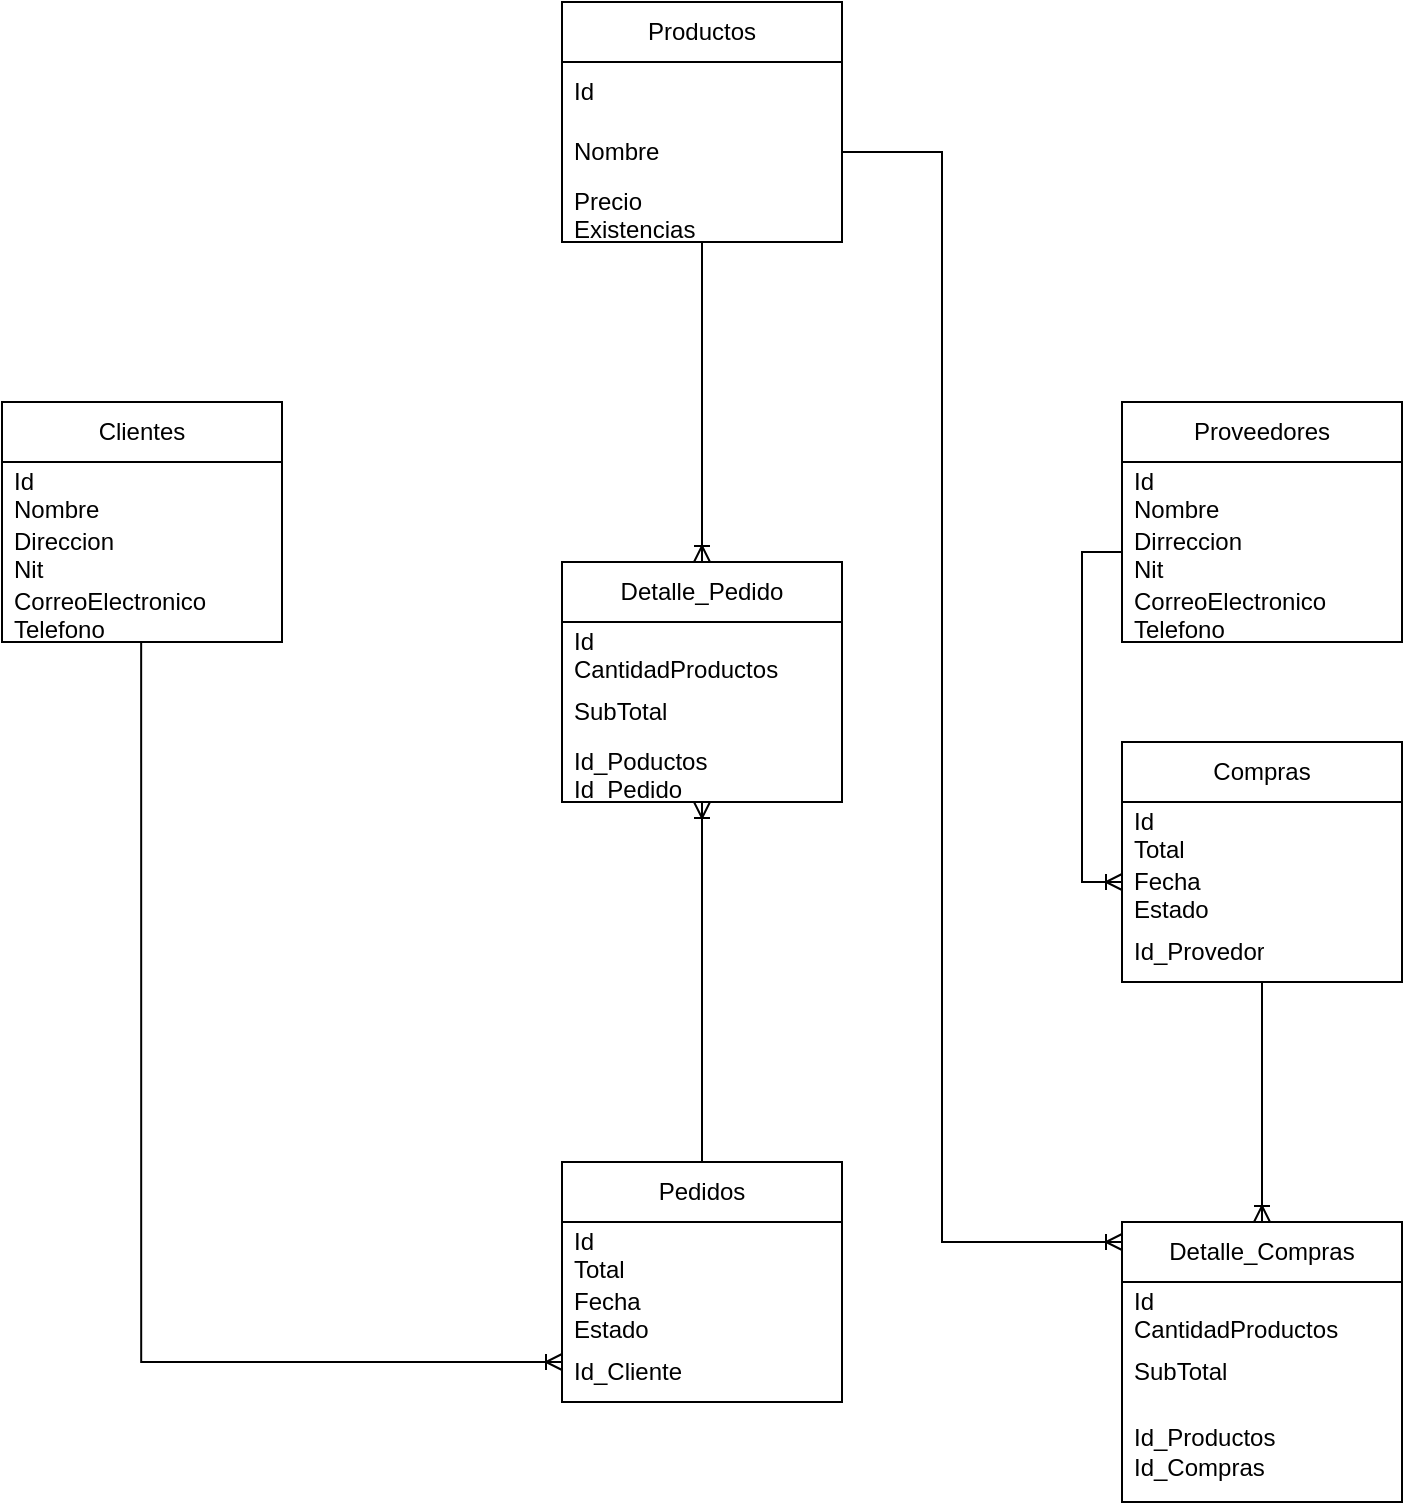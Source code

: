 <mxfile version="26.0.14">
  <diagram name="Página-1" id="nh3Sr4dBdeIbou2y9T9H">
    <mxGraphModel dx="1400" dy="759" grid="1" gridSize="10" guides="1" tooltips="1" connect="1" arrows="1" fold="1" page="1" pageScale="1" pageWidth="827" pageHeight="1169" math="0" shadow="0">
      <root>
        <mxCell id="0" />
        <mxCell id="1" parent="0" />
        <mxCell id="fdGbSLzudr2lG3SM0UwR-1" value="Clientes" style="swimlane;fontStyle=0;childLayout=stackLayout;horizontal=1;startSize=30;horizontalStack=0;resizeParent=1;resizeParentMax=0;resizeLast=0;collapsible=1;marginBottom=0;whiteSpace=wrap;html=1;" vertex="1" parent="1">
          <mxGeometry x="30" y="256" width="140" height="120" as="geometry" />
        </mxCell>
        <mxCell id="fdGbSLzudr2lG3SM0UwR-2" value="Id&lt;div&gt;Nombre&lt;/div&gt;" style="text;strokeColor=none;fillColor=none;align=left;verticalAlign=middle;spacingLeft=4;spacingRight=4;overflow=hidden;points=[[0,0.5],[1,0.5]];portConstraint=eastwest;rotatable=0;whiteSpace=wrap;html=1;" vertex="1" parent="fdGbSLzudr2lG3SM0UwR-1">
          <mxGeometry y="30" width="140" height="30" as="geometry" />
        </mxCell>
        <mxCell id="fdGbSLzudr2lG3SM0UwR-3" value="Direccion&lt;div&gt;Nit&lt;/div&gt;" style="text;strokeColor=none;fillColor=none;align=left;verticalAlign=middle;spacingLeft=4;spacingRight=4;overflow=hidden;points=[[0,0.5],[1,0.5]];portConstraint=eastwest;rotatable=0;whiteSpace=wrap;html=1;" vertex="1" parent="fdGbSLzudr2lG3SM0UwR-1">
          <mxGeometry y="60" width="140" height="30" as="geometry" />
        </mxCell>
        <mxCell id="fdGbSLzudr2lG3SM0UwR-4" value="CorreoElectronico&lt;div&gt;Telefono&lt;/div&gt;" style="text;strokeColor=none;fillColor=none;align=left;verticalAlign=middle;spacingLeft=4;spacingRight=4;overflow=hidden;points=[[0,0.5],[1,0.5]];portConstraint=eastwest;rotatable=0;whiteSpace=wrap;html=1;" vertex="1" parent="fdGbSLzudr2lG3SM0UwR-1">
          <mxGeometry y="90" width="140" height="30" as="geometry" />
        </mxCell>
        <mxCell id="fdGbSLzudr2lG3SM0UwR-5" value="Proveedores" style="swimlane;fontStyle=0;childLayout=stackLayout;horizontal=1;startSize=30;horizontalStack=0;resizeParent=1;resizeParentMax=0;resizeLast=0;collapsible=1;marginBottom=0;whiteSpace=wrap;html=1;" vertex="1" parent="1">
          <mxGeometry x="590" y="256" width="140" height="120" as="geometry" />
        </mxCell>
        <mxCell id="fdGbSLzudr2lG3SM0UwR-6" value="Id&lt;div&gt;Nombre&lt;/div&gt;" style="text;strokeColor=none;fillColor=none;align=left;verticalAlign=middle;spacingLeft=4;spacingRight=4;overflow=hidden;points=[[0,0.5],[1,0.5]];portConstraint=eastwest;rotatable=0;whiteSpace=wrap;html=1;" vertex="1" parent="fdGbSLzudr2lG3SM0UwR-5">
          <mxGeometry y="30" width="140" height="30" as="geometry" />
        </mxCell>
        <mxCell id="fdGbSLzudr2lG3SM0UwR-7" value="Dirreccion&lt;div&gt;Nit&lt;/div&gt;" style="text;strokeColor=none;fillColor=none;align=left;verticalAlign=middle;spacingLeft=4;spacingRight=4;overflow=hidden;points=[[0,0.5],[1,0.5]];portConstraint=eastwest;rotatable=0;whiteSpace=wrap;html=1;" vertex="1" parent="fdGbSLzudr2lG3SM0UwR-5">
          <mxGeometry y="60" width="140" height="30" as="geometry" />
        </mxCell>
        <mxCell id="fdGbSLzudr2lG3SM0UwR-8" value="CorreoElectronico&lt;div&gt;Telefono&lt;/div&gt;" style="text;strokeColor=none;fillColor=none;align=left;verticalAlign=middle;spacingLeft=4;spacingRight=4;overflow=hidden;points=[[0,0.5],[1,0.5]];portConstraint=eastwest;rotatable=0;whiteSpace=wrap;html=1;" vertex="1" parent="fdGbSLzudr2lG3SM0UwR-5">
          <mxGeometry y="90" width="140" height="30" as="geometry" />
        </mxCell>
        <mxCell id="fdGbSLzudr2lG3SM0UwR-30" style="edgeStyle=orthogonalEdgeStyle;rounded=0;orthogonalLoop=1;jettySize=auto;html=1;endArrow=ERoneToMany;endFill=0;" edge="1" parent="1" source="fdGbSLzudr2lG3SM0UwR-9" target="fdGbSLzudr2lG3SM0UwR-26">
          <mxGeometry relative="1" as="geometry" />
        </mxCell>
        <mxCell id="fdGbSLzudr2lG3SM0UwR-9" value="Productos" style="swimlane;fontStyle=0;childLayout=stackLayout;horizontal=1;startSize=30;horizontalStack=0;resizeParent=1;resizeParentMax=0;resizeLast=0;collapsible=1;marginBottom=0;whiteSpace=wrap;html=1;" vertex="1" parent="1">
          <mxGeometry x="310" y="56" width="140" height="120" as="geometry" />
        </mxCell>
        <mxCell id="fdGbSLzudr2lG3SM0UwR-10" value="Id" style="text;strokeColor=none;fillColor=none;align=left;verticalAlign=middle;spacingLeft=4;spacingRight=4;overflow=hidden;points=[[0,0.5],[1,0.5]];portConstraint=eastwest;rotatable=0;whiteSpace=wrap;html=1;" vertex="1" parent="fdGbSLzudr2lG3SM0UwR-9">
          <mxGeometry y="30" width="140" height="30" as="geometry" />
        </mxCell>
        <mxCell id="fdGbSLzudr2lG3SM0UwR-11" value="Nombre" style="text;strokeColor=none;fillColor=none;align=left;verticalAlign=middle;spacingLeft=4;spacingRight=4;overflow=hidden;points=[[0,0.5],[1,0.5]];portConstraint=eastwest;rotatable=0;whiteSpace=wrap;html=1;" vertex="1" parent="fdGbSLzudr2lG3SM0UwR-9">
          <mxGeometry y="60" width="140" height="30" as="geometry" />
        </mxCell>
        <mxCell id="fdGbSLzudr2lG3SM0UwR-12" value="Precio&lt;div&gt;Existencias&lt;/div&gt;" style="text;strokeColor=none;fillColor=none;align=left;verticalAlign=middle;spacingLeft=4;spacingRight=4;overflow=hidden;points=[[0,0.5],[1,0.5]];portConstraint=eastwest;rotatable=0;whiteSpace=wrap;html=1;" vertex="1" parent="fdGbSLzudr2lG3SM0UwR-9">
          <mxGeometry y="90" width="140" height="30" as="geometry" />
        </mxCell>
        <mxCell id="fdGbSLzudr2lG3SM0UwR-36" style="edgeStyle=orthogonalEdgeStyle;rounded=0;orthogonalLoop=1;jettySize=auto;html=1;endArrow=ERoneToMany;endFill=0;" edge="1" parent="1" source="fdGbSLzudr2lG3SM0UwR-13" target="fdGbSLzudr2lG3SM0UwR-32">
          <mxGeometry relative="1" as="geometry" />
        </mxCell>
        <mxCell id="fdGbSLzudr2lG3SM0UwR-13" value="Compras" style="swimlane;fontStyle=0;childLayout=stackLayout;horizontal=1;startSize=30;horizontalStack=0;resizeParent=1;resizeParentMax=0;resizeLast=0;collapsible=1;marginBottom=0;whiteSpace=wrap;html=1;" vertex="1" parent="1">
          <mxGeometry x="590" y="426" width="140" height="120" as="geometry" />
        </mxCell>
        <mxCell id="fdGbSLzudr2lG3SM0UwR-14" value="Id&lt;div&gt;Total&lt;/div&gt;" style="text;strokeColor=none;fillColor=none;align=left;verticalAlign=middle;spacingLeft=4;spacingRight=4;overflow=hidden;points=[[0,0.5],[1,0.5]];portConstraint=eastwest;rotatable=0;whiteSpace=wrap;html=1;" vertex="1" parent="fdGbSLzudr2lG3SM0UwR-13">
          <mxGeometry y="30" width="140" height="30" as="geometry" />
        </mxCell>
        <mxCell id="fdGbSLzudr2lG3SM0UwR-15" value="Fecha&lt;div&gt;Estado&lt;/div&gt;" style="text;strokeColor=none;fillColor=none;align=left;verticalAlign=middle;spacingLeft=4;spacingRight=4;overflow=hidden;points=[[0,0.5],[1,0.5]];portConstraint=eastwest;rotatable=0;whiteSpace=wrap;html=1;" vertex="1" parent="fdGbSLzudr2lG3SM0UwR-13">
          <mxGeometry y="60" width="140" height="30" as="geometry" />
        </mxCell>
        <mxCell id="fdGbSLzudr2lG3SM0UwR-16" value="Id_Provedor" style="text;strokeColor=none;fillColor=none;align=left;verticalAlign=middle;spacingLeft=4;spacingRight=4;overflow=hidden;points=[[0,0.5],[1,0.5]];portConstraint=eastwest;rotatable=0;whiteSpace=wrap;html=1;" vertex="1" parent="fdGbSLzudr2lG3SM0UwR-13">
          <mxGeometry y="90" width="140" height="30" as="geometry" />
        </mxCell>
        <mxCell id="fdGbSLzudr2lG3SM0UwR-31" style="edgeStyle=orthogonalEdgeStyle;rounded=0;orthogonalLoop=1;jettySize=auto;html=1;endArrow=ERoneToMany;endFill=0;" edge="1" parent="1" source="fdGbSLzudr2lG3SM0UwR-17" target="fdGbSLzudr2lG3SM0UwR-26">
          <mxGeometry relative="1" as="geometry" />
        </mxCell>
        <mxCell id="fdGbSLzudr2lG3SM0UwR-17" value="Pedidos" style="swimlane;fontStyle=0;childLayout=stackLayout;horizontal=1;startSize=30;horizontalStack=0;resizeParent=1;resizeParentMax=0;resizeLast=0;collapsible=1;marginBottom=0;whiteSpace=wrap;html=1;" vertex="1" parent="1">
          <mxGeometry x="310" y="636" width="140" height="120" as="geometry" />
        </mxCell>
        <mxCell id="fdGbSLzudr2lG3SM0UwR-18" value="Id&lt;div&gt;Total&lt;/div&gt;" style="text;strokeColor=none;fillColor=none;align=left;verticalAlign=middle;spacingLeft=4;spacingRight=4;overflow=hidden;points=[[0,0.5],[1,0.5]];portConstraint=eastwest;rotatable=0;whiteSpace=wrap;html=1;" vertex="1" parent="fdGbSLzudr2lG3SM0UwR-17">
          <mxGeometry y="30" width="140" height="30" as="geometry" />
        </mxCell>
        <mxCell id="fdGbSLzudr2lG3SM0UwR-25" value="Fecha&lt;div&gt;Estado&lt;/div&gt;" style="text;strokeColor=none;fillColor=none;align=left;verticalAlign=middle;spacingLeft=4;spacingRight=4;overflow=hidden;points=[[0,0.5],[1,0.5]];portConstraint=eastwest;rotatable=0;whiteSpace=wrap;html=1;" vertex="1" parent="fdGbSLzudr2lG3SM0UwR-17">
          <mxGeometry y="60" width="140" height="30" as="geometry" />
        </mxCell>
        <mxCell id="fdGbSLzudr2lG3SM0UwR-24" value="Id_Cliente" style="text;strokeColor=none;fillColor=none;align=left;verticalAlign=middle;spacingLeft=4;spacingRight=4;overflow=hidden;points=[[0,0.5],[1,0.5]];portConstraint=eastwest;rotatable=0;whiteSpace=wrap;html=1;" vertex="1" parent="fdGbSLzudr2lG3SM0UwR-17">
          <mxGeometry y="90" width="140" height="30" as="geometry" />
        </mxCell>
        <mxCell id="fdGbSLzudr2lG3SM0UwR-22" style="edgeStyle=orthogonalEdgeStyle;rounded=0;orthogonalLoop=1;jettySize=auto;html=1;exitX=0.497;exitY=1.167;exitDx=0;exitDy=0;exitPerimeter=0;endArrow=ERoneToMany;endFill=0;" edge="1" parent="1" target="fdGbSLzudr2lG3SM0UwR-17">
          <mxGeometry relative="1" as="geometry">
            <mxPoint x="99.58" y="376" as="sourcePoint" />
            <mxPoint x="290" y="606" as="targetPoint" />
            <Array as="points">
              <mxPoint x="100" y="736" />
            </Array>
          </mxGeometry>
        </mxCell>
        <mxCell id="fdGbSLzudr2lG3SM0UwR-23" style="edgeStyle=orthogonalEdgeStyle;rounded=0;orthogonalLoop=1;jettySize=auto;html=1;endArrow=ERoneToMany;endFill=0;" edge="1" parent="1" source="fdGbSLzudr2lG3SM0UwR-7" target="fdGbSLzudr2lG3SM0UwR-13">
          <mxGeometry relative="1" as="geometry">
            <Array as="points">
              <mxPoint x="570" y="331" />
              <mxPoint x="570" y="496" />
            </Array>
          </mxGeometry>
        </mxCell>
        <mxCell id="fdGbSLzudr2lG3SM0UwR-26" value="Detalle_Pedido" style="swimlane;fontStyle=0;childLayout=stackLayout;horizontal=1;startSize=30;horizontalStack=0;resizeParent=1;resizeParentMax=0;resizeLast=0;collapsible=1;marginBottom=0;whiteSpace=wrap;html=1;" vertex="1" parent="1">
          <mxGeometry x="310" y="336" width="140" height="120" as="geometry" />
        </mxCell>
        <mxCell id="fdGbSLzudr2lG3SM0UwR-27" value="Id&lt;div&gt;CantidadProductos&lt;/div&gt;" style="text;strokeColor=none;fillColor=none;align=left;verticalAlign=middle;spacingLeft=4;spacingRight=4;overflow=hidden;points=[[0,0.5],[1,0.5]];portConstraint=eastwest;rotatable=0;whiteSpace=wrap;html=1;" vertex="1" parent="fdGbSLzudr2lG3SM0UwR-26">
          <mxGeometry y="30" width="140" height="30" as="geometry" />
        </mxCell>
        <mxCell id="fdGbSLzudr2lG3SM0UwR-28" value="SubTotal" style="text;strokeColor=none;fillColor=none;align=left;verticalAlign=middle;spacingLeft=4;spacingRight=4;overflow=hidden;points=[[0,0.5],[1,0.5]];portConstraint=eastwest;rotatable=0;whiteSpace=wrap;html=1;" vertex="1" parent="fdGbSLzudr2lG3SM0UwR-26">
          <mxGeometry y="60" width="140" height="30" as="geometry" />
        </mxCell>
        <mxCell id="fdGbSLzudr2lG3SM0UwR-29" value="Id_Poductos&lt;div&gt;Id_Pedido&lt;/div&gt;" style="text;strokeColor=none;fillColor=none;align=left;verticalAlign=middle;spacingLeft=4;spacingRight=4;overflow=hidden;points=[[0,0.5],[1,0.5]];portConstraint=eastwest;rotatable=0;whiteSpace=wrap;html=1;" vertex="1" parent="fdGbSLzudr2lG3SM0UwR-26">
          <mxGeometry y="90" width="140" height="30" as="geometry" />
        </mxCell>
        <mxCell id="fdGbSLzudr2lG3SM0UwR-32" value="Detalle_Compras" style="swimlane;fontStyle=0;childLayout=stackLayout;horizontal=1;startSize=30;horizontalStack=0;resizeParent=1;resizeParentMax=0;resizeLast=0;collapsible=1;marginBottom=0;whiteSpace=wrap;html=1;" vertex="1" parent="1">
          <mxGeometry x="590" y="666" width="140" height="140" as="geometry" />
        </mxCell>
        <mxCell id="fdGbSLzudr2lG3SM0UwR-33" value="Id&lt;div&gt;CantidadProductos&lt;/div&gt;" style="text;strokeColor=none;fillColor=none;align=left;verticalAlign=middle;spacingLeft=4;spacingRight=4;overflow=hidden;points=[[0,0.5],[1,0.5]];portConstraint=eastwest;rotatable=0;whiteSpace=wrap;html=1;" vertex="1" parent="fdGbSLzudr2lG3SM0UwR-32">
          <mxGeometry y="30" width="140" height="30" as="geometry" />
        </mxCell>
        <mxCell id="fdGbSLzudr2lG3SM0UwR-34" value="SubTotal" style="text;strokeColor=none;fillColor=none;align=left;verticalAlign=middle;spacingLeft=4;spacingRight=4;overflow=hidden;points=[[0,0.5],[1,0.5]];portConstraint=eastwest;rotatable=0;whiteSpace=wrap;html=1;" vertex="1" parent="fdGbSLzudr2lG3SM0UwR-32">
          <mxGeometry y="60" width="140" height="30" as="geometry" />
        </mxCell>
        <mxCell id="fdGbSLzudr2lG3SM0UwR-35" value="Id_Productos&lt;div&gt;Id_Compras&lt;/div&gt;" style="text;strokeColor=none;fillColor=none;align=left;verticalAlign=middle;spacingLeft=4;spacingRight=4;overflow=hidden;points=[[0,0.5],[1,0.5]];portConstraint=eastwest;rotatable=0;whiteSpace=wrap;html=1;" vertex="1" parent="fdGbSLzudr2lG3SM0UwR-32">
          <mxGeometry y="90" width="140" height="50" as="geometry" />
        </mxCell>
        <mxCell id="fdGbSLzudr2lG3SM0UwR-37" style="edgeStyle=orthogonalEdgeStyle;rounded=0;orthogonalLoop=1;jettySize=auto;html=1;endArrow=ERoneToMany;endFill=0;" edge="1" parent="1" source="fdGbSLzudr2lG3SM0UwR-11" target="fdGbSLzudr2lG3SM0UwR-32">
          <mxGeometry relative="1" as="geometry">
            <Array as="points">
              <mxPoint x="500" y="131" />
              <mxPoint x="500" y="676" />
            </Array>
          </mxGeometry>
        </mxCell>
      </root>
    </mxGraphModel>
  </diagram>
</mxfile>
